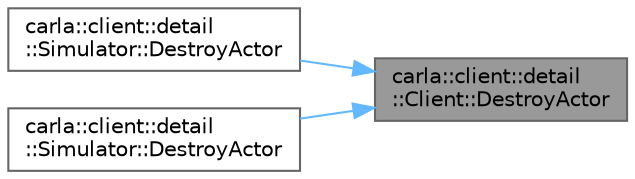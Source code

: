 digraph "carla::client::detail::Client::DestroyActor"
{
 // INTERACTIVE_SVG=YES
 // LATEX_PDF_SIZE
  bgcolor="transparent";
  edge [fontname=Helvetica,fontsize=10,labelfontname=Helvetica,labelfontsize=10];
  node [fontname=Helvetica,fontsize=10,shape=box,height=0.2,width=0.4];
  rankdir="RL";
  Node1 [id="Node000001",label="carla::client::detail\l::Client::DestroyActor",height=0.2,width=0.4,color="gray40", fillcolor="grey60", style="filled", fontcolor="black",tooltip=" "];
  Node1 -> Node2 [id="edge1_Node000001_Node000002",dir="back",color="steelblue1",style="solid",tooltip=" "];
  Node2 [id="Node000002",label="carla::client::detail\l::Simulator::DestroyActor",height=0.2,width=0.4,color="grey40", fillcolor="white", style="filled",URL="$df/df3/classcarla_1_1client_1_1detail_1_1Simulator.html#ae6feb4d03375b8d6610be9abfa8c8b9a",tooltip=" "];
  Node1 -> Node3 [id="edge2_Node000001_Node000003",dir="back",color="steelblue1",style="solid",tooltip=" "];
  Node3 [id="Node000003",label="carla::client::detail\l::Simulator::DestroyActor",height=0.2,width=0.4,color="grey40", fillcolor="white", style="filled",URL="$df/df3/classcarla_1_1client_1_1detail_1_1Simulator.html#a774498fd58118099db181016bfc56d82",tooltip=" "];
}
